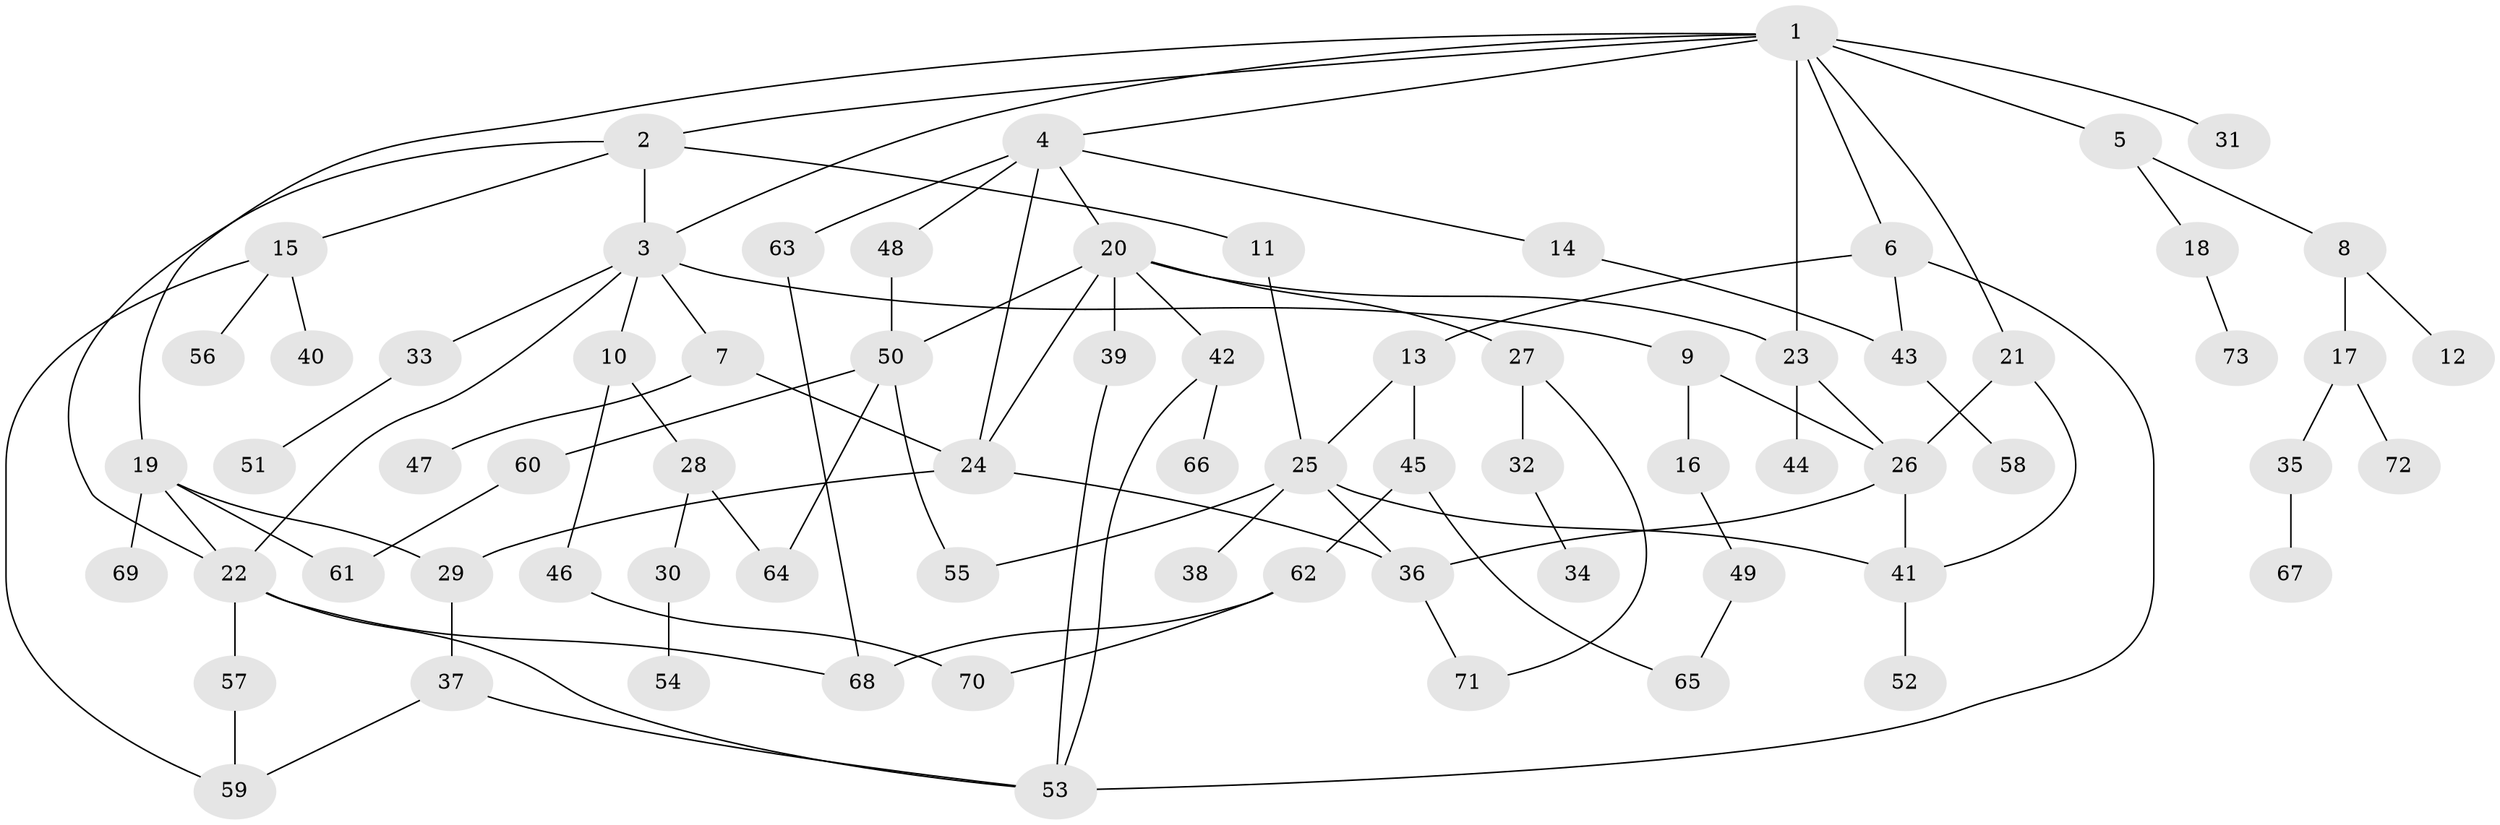 // original degree distribution, {10: 0.006896551724137931, 8: 0.006896551724137931, 6: 0.006896551724137931, 7: 0.013793103448275862, 4: 0.10344827586206896, 3: 0.2482758620689655, 2: 0.2689655172413793, 1: 0.31724137931034485, 5: 0.027586206896551724}
// Generated by graph-tools (version 1.1) at 2025/48/03/04/25 22:48:54]
// undirected, 73 vertices, 102 edges
graph export_dot {
  node [color=gray90,style=filled];
  1;
  2;
  3;
  4;
  5;
  6;
  7;
  8;
  9;
  10;
  11;
  12;
  13;
  14;
  15;
  16;
  17;
  18;
  19;
  20;
  21;
  22;
  23;
  24;
  25;
  26;
  27;
  28;
  29;
  30;
  31;
  32;
  33;
  34;
  35;
  36;
  37;
  38;
  39;
  40;
  41;
  42;
  43;
  44;
  45;
  46;
  47;
  48;
  49;
  50;
  51;
  52;
  53;
  54;
  55;
  56;
  57;
  58;
  59;
  60;
  61;
  62;
  63;
  64;
  65;
  66;
  67;
  68;
  69;
  70;
  71;
  72;
  73;
  1 -- 2 [weight=1.0];
  1 -- 3 [weight=1.0];
  1 -- 4 [weight=1.0];
  1 -- 5 [weight=1.0];
  1 -- 6 [weight=1.0];
  1 -- 19 [weight=1.0];
  1 -- 21 [weight=1.0];
  1 -- 23 [weight=1.0];
  1 -- 31 [weight=1.0];
  2 -- 3 [weight=3.0];
  2 -- 11 [weight=1.0];
  2 -- 15 [weight=1.0];
  2 -- 22 [weight=1.0];
  3 -- 7 [weight=1.0];
  3 -- 9 [weight=1.0];
  3 -- 10 [weight=1.0];
  3 -- 22 [weight=1.0];
  3 -- 33 [weight=1.0];
  4 -- 14 [weight=1.0];
  4 -- 20 [weight=1.0];
  4 -- 24 [weight=1.0];
  4 -- 48 [weight=1.0];
  4 -- 63 [weight=1.0];
  5 -- 8 [weight=1.0];
  5 -- 18 [weight=1.0];
  6 -- 13 [weight=1.0];
  6 -- 43 [weight=1.0];
  6 -- 53 [weight=1.0];
  7 -- 24 [weight=1.0];
  7 -- 47 [weight=1.0];
  8 -- 12 [weight=1.0];
  8 -- 17 [weight=1.0];
  9 -- 16 [weight=1.0];
  9 -- 26 [weight=1.0];
  10 -- 28 [weight=1.0];
  10 -- 46 [weight=1.0];
  11 -- 25 [weight=1.0];
  13 -- 25 [weight=1.0];
  13 -- 45 [weight=1.0];
  14 -- 43 [weight=1.0];
  15 -- 40 [weight=1.0];
  15 -- 56 [weight=1.0];
  15 -- 59 [weight=1.0];
  16 -- 49 [weight=1.0];
  17 -- 35 [weight=1.0];
  17 -- 72 [weight=1.0];
  18 -- 73 [weight=1.0];
  19 -- 22 [weight=1.0];
  19 -- 29 [weight=1.0];
  19 -- 61 [weight=1.0];
  19 -- 69 [weight=1.0];
  20 -- 23 [weight=1.0];
  20 -- 24 [weight=1.0];
  20 -- 27 [weight=1.0];
  20 -- 39 [weight=3.0];
  20 -- 42 [weight=1.0];
  20 -- 50 [weight=1.0];
  21 -- 26 [weight=1.0];
  21 -- 41 [weight=1.0];
  22 -- 53 [weight=1.0];
  22 -- 57 [weight=1.0];
  22 -- 68 [weight=1.0];
  23 -- 26 [weight=1.0];
  23 -- 44 [weight=2.0];
  24 -- 29 [weight=1.0];
  24 -- 36 [weight=1.0];
  25 -- 36 [weight=1.0];
  25 -- 38 [weight=3.0];
  25 -- 41 [weight=1.0];
  25 -- 55 [weight=1.0];
  26 -- 36 [weight=1.0];
  26 -- 41 [weight=1.0];
  27 -- 32 [weight=1.0];
  27 -- 71 [weight=1.0];
  28 -- 30 [weight=1.0];
  28 -- 64 [weight=1.0];
  29 -- 37 [weight=1.0];
  30 -- 54 [weight=1.0];
  32 -- 34 [weight=1.0];
  33 -- 51 [weight=1.0];
  35 -- 67 [weight=1.0];
  36 -- 71 [weight=1.0];
  37 -- 53 [weight=1.0];
  37 -- 59 [weight=1.0];
  39 -- 53 [weight=1.0];
  41 -- 52 [weight=2.0];
  42 -- 53 [weight=1.0];
  42 -- 66 [weight=2.0];
  43 -- 58 [weight=1.0];
  45 -- 62 [weight=1.0];
  45 -- 65 [weight=1.0];
  46 -- 70 [weight=1.0];
  48 -- 50 [weight=1.0];
  49 -- 65 [weight=1.0];
  50 -- 55 [weight=1.0];
  50 -- 60 [weight=1.0];
  50 -- 64 [weight=1.0];
  57 -- 59 [weight=2.0];
  60 -- 61 [weight=1.0];
  62 -- 68 [weight=2.0];
  62 -- 70 [weight=1.0];
  63 -- 68 [weight=1.0];
}

